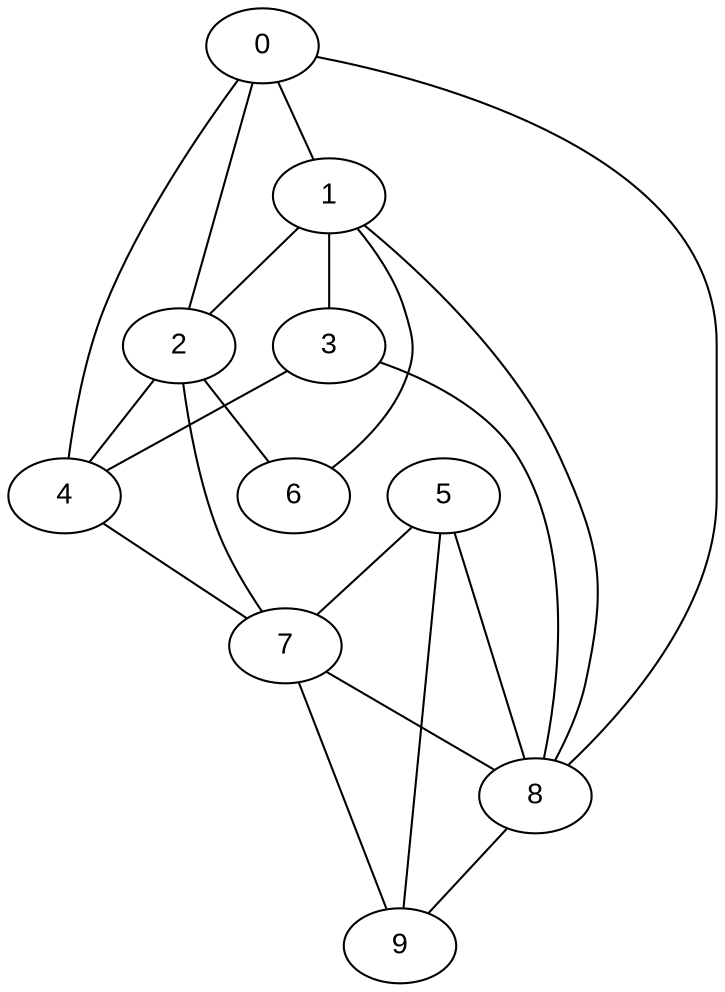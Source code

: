 graph InitialGraph {
  node [style=filled, fillcolor=white, fontname="Arial"];
  0;
  1;
  2;
  3;
  4;
  5;
  6;
  7;
  8;
  9;
  0 -- 1;
  0 -- 2;
  0 -- 4;
  0 -- 8;
  1 -- 2;
  1 -- 3;
  1 -- 6;
  1 -- 8;
  2 -- 4;
  2 -- 6;
  2 -- 7;
  3 -- 4;
  3 -- 8;
  4 -- 7;
  5 -- 7;
  5 -- 8;
  5 -- 9;
  7 -- 8;
  7 -- 9;
  8 -- 9;
}
